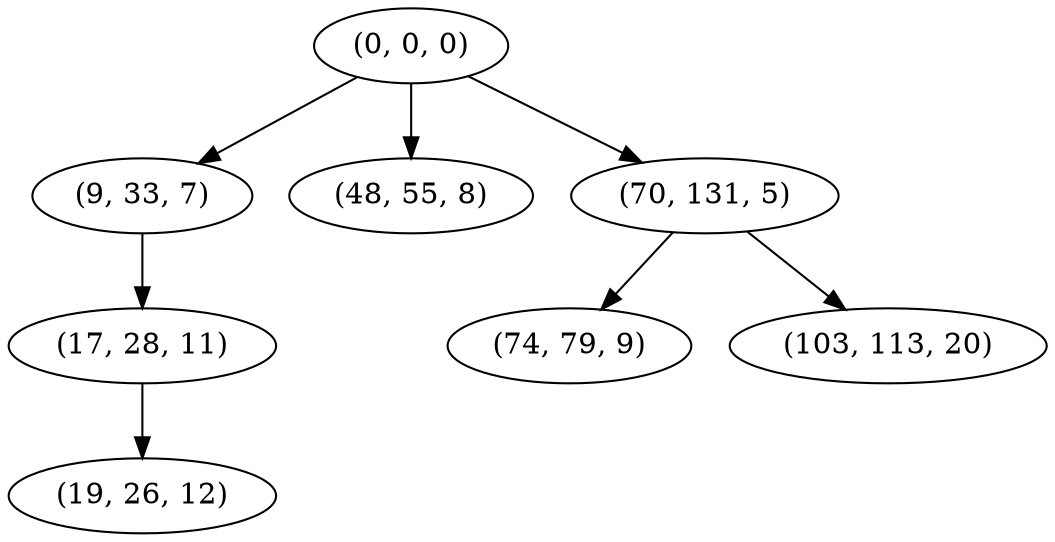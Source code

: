 digraph tree {
    "(0, 0, 0)";
    "(9, 33, 7)";
    "(17, 28, 11)";
    "(19, 26, 12)";
    "(48, 55, 8)";
    "(70, 131, 5)";
    "(74, 79, 9)";
    "(103, 113, 20)";
    "(0, 0, 0)" -> "(9, 33, 7)";
    "(0, 0, 0)" -> "(48, 55, 8)";
    "(0, 0, 0)" -> "(70, 131, 5)";
    "(9, 33, 7)" -> "(17, 28, 11)";
    "(17, 28, 11)" -> "(19, 26, 12)";
    "(70, 131, 5)" -> "(74, 79, 9)";
    "(70, 131, 5)" -> "(103, 113, 20)";
}
